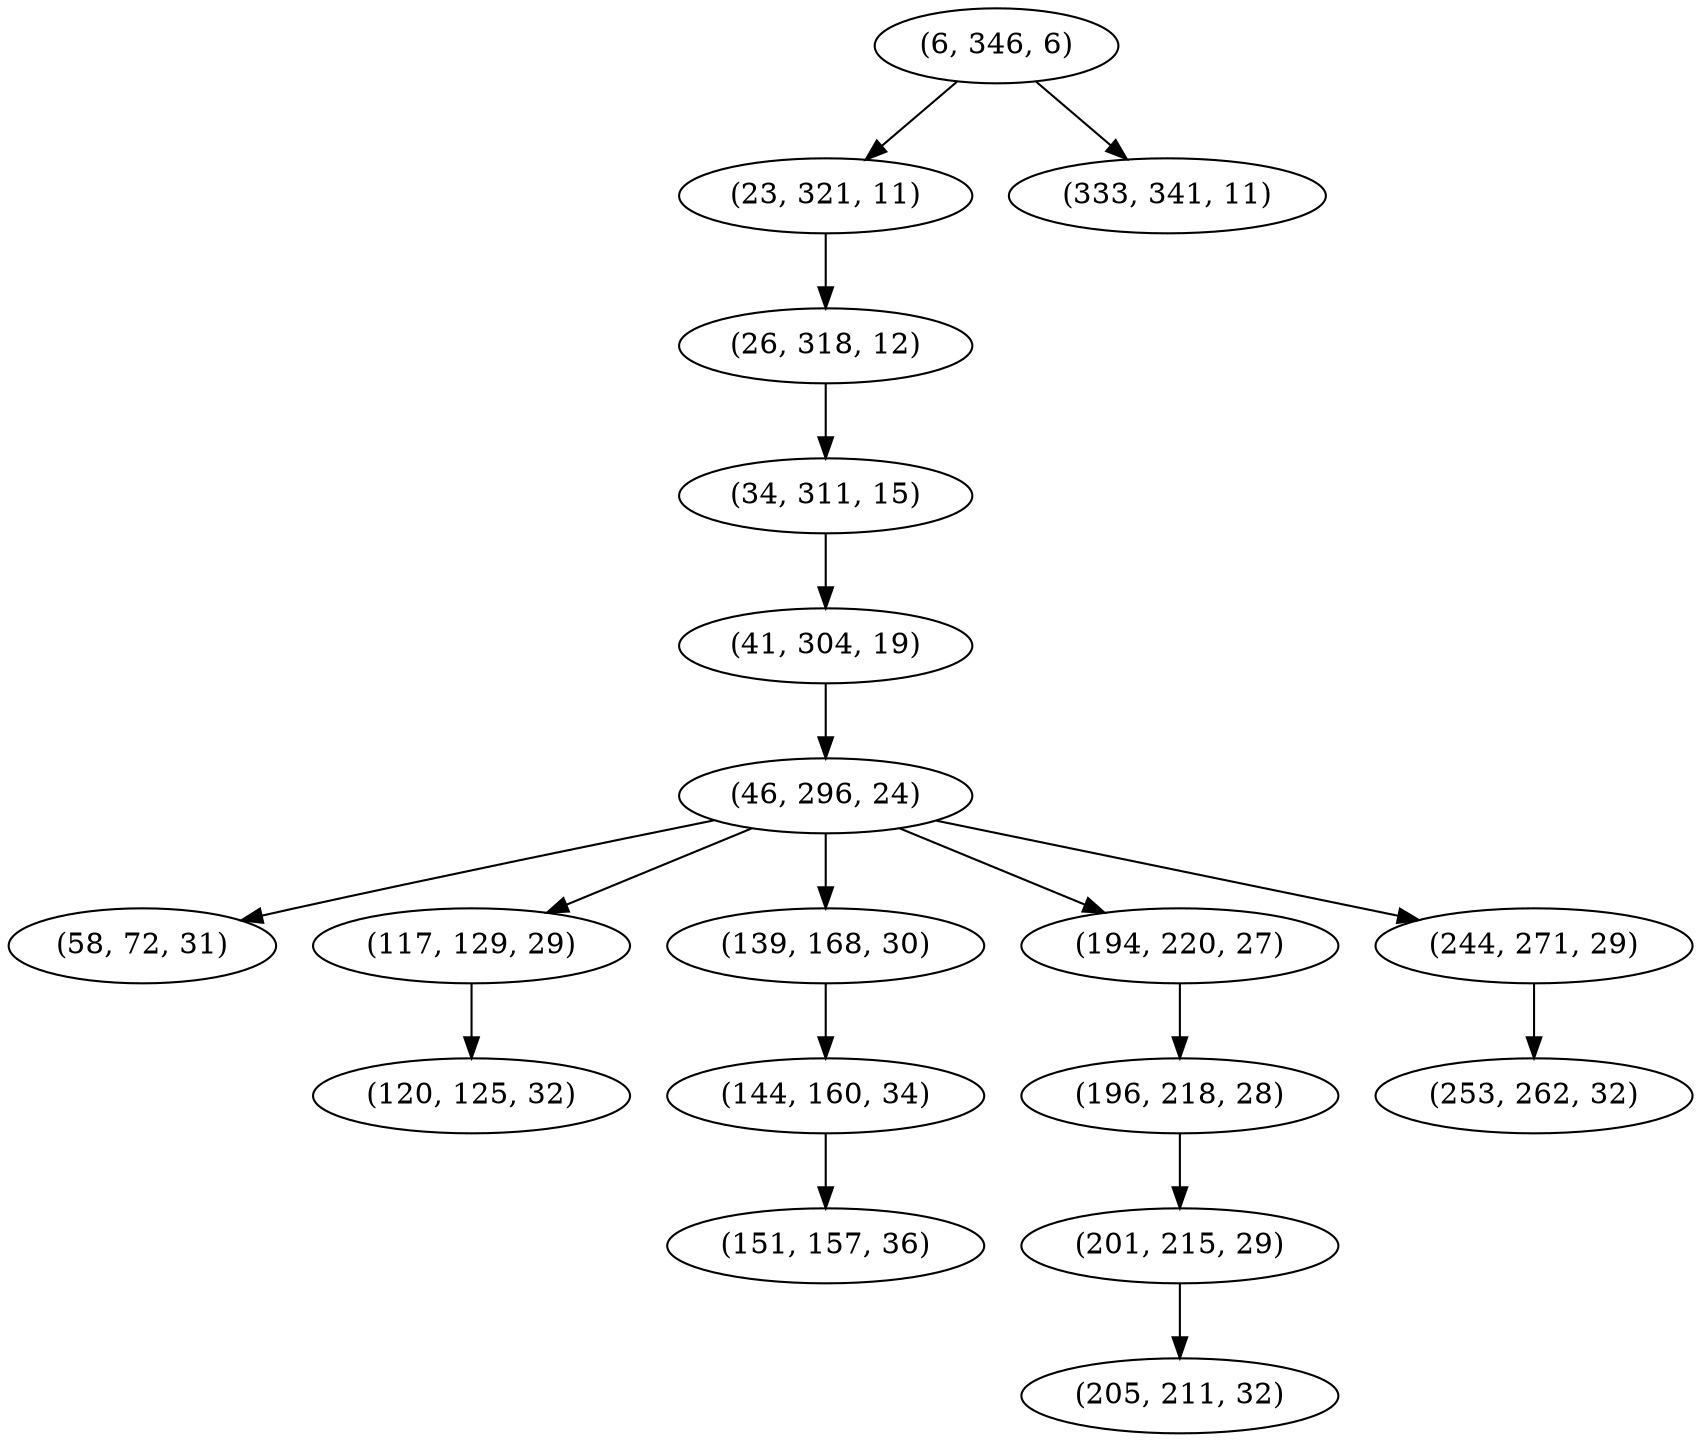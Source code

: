 digraph tree {
    "(6, 346, 6)";
    "(23, 321, 11)";
    "(26, 318, 12)";
    "(34, 311, 15)";
    "(41, 304, 19)";
    "(46, 296, 24)";
    "(58, 72, 31)";
    "(117, 129, 29)";
    "(120, 125, 32)";
    "(139, 168, 30)";
    "(144, 160, 34)";
    "(151, 157, 36)";
    "(194, 220, 27)";
    "(196, 218, 28)";
    "(201, 215, 29)";
    "(205, 211, 32)";
    "(244, 271, 29)";
    "(253, 262, 32)";
    "(333, 341, 11)";
    "(6, 346, 6)" -> "(23, 321, 11)";
    "(6, 346, 6)" -> "(333, 341, 11)";
    "(23, 321, 11)" -> "(26, 318, 12)";
    "(26, 318, 12)" -> "(34, 311, 15)";
    "(34, 311, 15)" -> "(41, 304, 19)";
    "(41, 304, 19)" -> "(46, 296, 24)";
    "(46, 296, 24)" -> "(58, 72, 31)";
    "(46, 296, 24)" -> "(117, 129, 29)";
    "(46, 296, 24)" -> "(139, 168, 30)";
    "(46, 296, 24)" -> "(194, 220, 27)";
    "(46, 296, 24)" -> "(244, 271, 29)";
    "(117, 129, 29)" -> "(120, 125, 32)";
    "(139, 168, 30)" -> "(144, 160, 34)";
    "(144, 160, 34)" -> "(151, 157, 36)";
    "(194, 220, 27)" -> "(196, 218, 28)";
    "(196, 218, 28)" -> "(201, 215, 29)";
    "(201, 215, 29)" -> "(205, 211, 32)";
    "(244, 271, 29)" -> "(253, 262, 32)";
}
